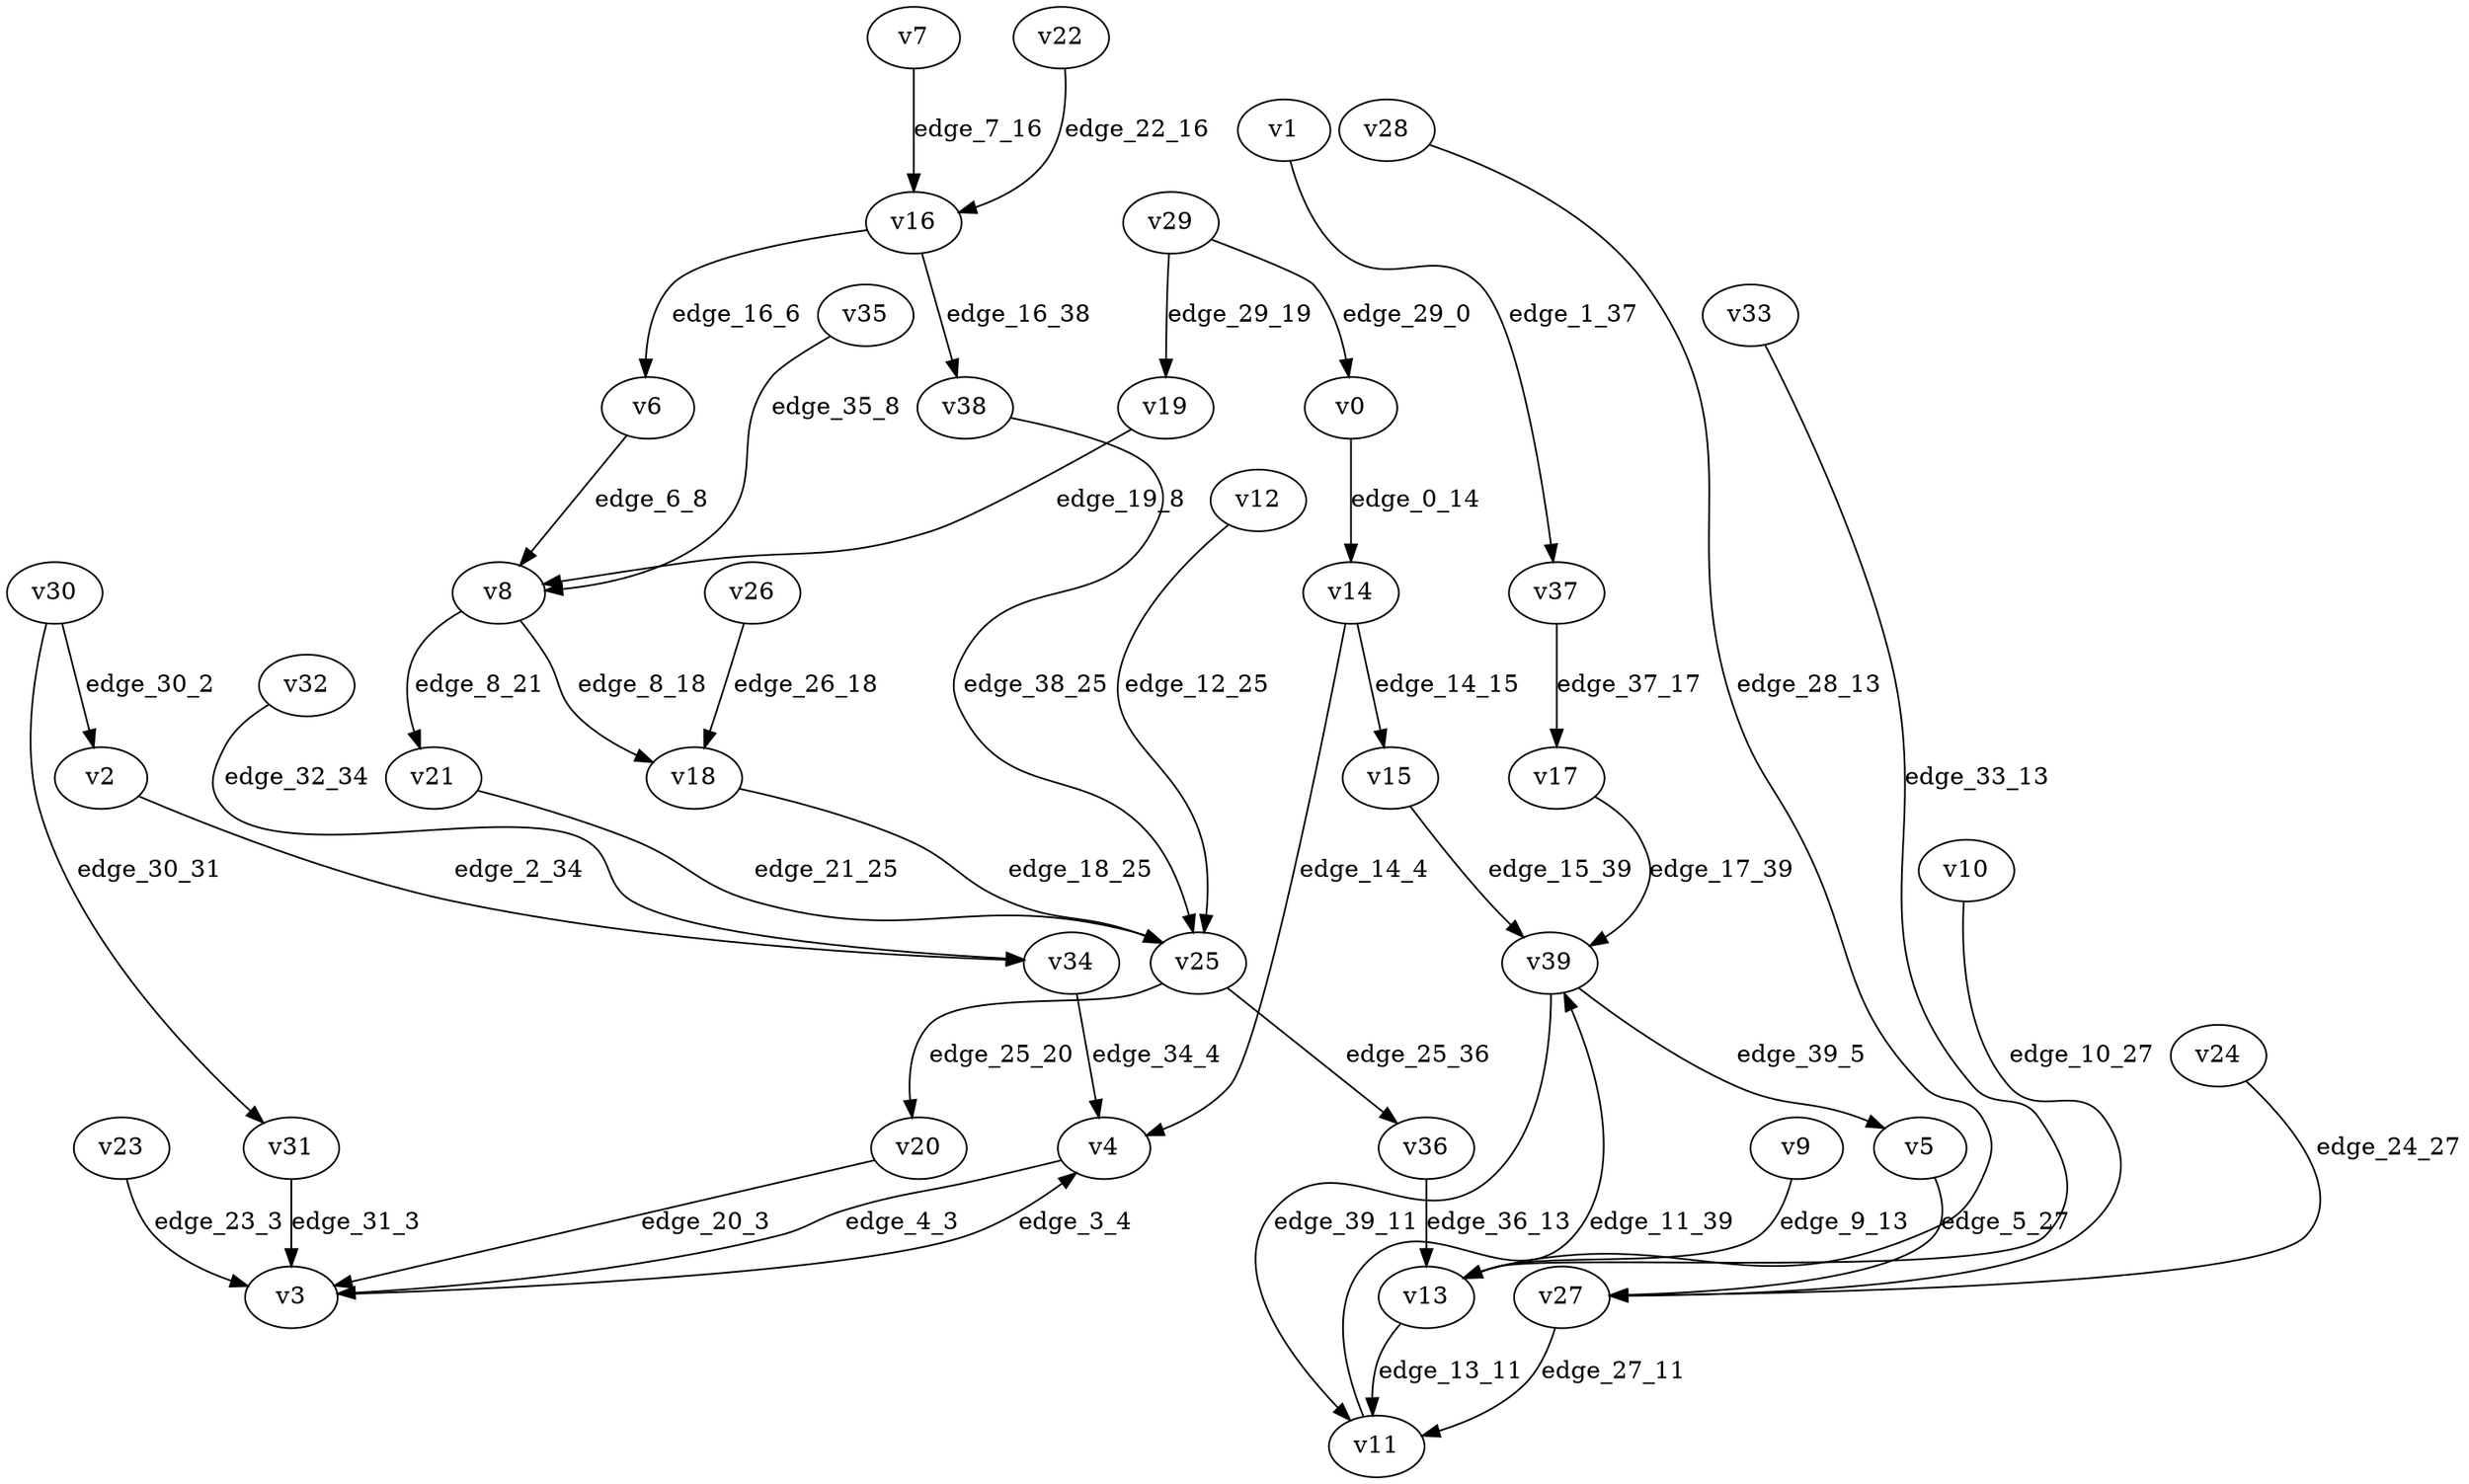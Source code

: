digraph G {
    // Stochastic discounted game

    v0 [name="v0", player=1];
    v1 [name="v1", player=1];
    v2 [name="v2", player=0];
    v3 [name="v3", player=-1];
    v4 [name="v4", player=1];
    v5 [name="v5", player=0];
    v6 [name="v6", player=1];
    v7 [name="v7", player=0];
    v8 [name="v8", player=-1];
    v9 [name="v9", player=1];
    v10 [name="v10", player=0];
    v11 [name="v11", player=0];
    v12 [name="v12", player=1];
    v13 [name="v13", player=-1];
    v14 [name="v14", player=-1];
    v15 [name="v15", player=1];
    v16 [name="v16", player=-1];
    v17 [name="v17", player=0];
    v18 [name="v18", player=0];
    v19 [name="v19", player=0];
    v20 [name="v20", player=0];
    v21 [name="v21", player=0];
    v22 [name="v22", player=1];
    v23 [name="v23", player=0];
    v24 [name="v24", player=1];
    v25 [name="v25", player=-1];
    v26 [name="v26", player=-1];
    v27 [name="v27", player=-1];
    v28 [name="v28", player=1];
    v29 [name="v29", player=-1];
    v30 [name="v30", player=-1];
    v31 [name="v31", player=0];
    v32 [name="v32", player=1];
    v33 [name="v33", player=0];
    v34 [name="v34", player=-1];
    v35 [name="v35", player=1];
    v36 [name="v36", player=1];
    v37 [name="v37", player=-1];
    v38 [name="v38", player=1];
    v39 [name="v39", player=-1];

    v0 -> v14 [label="edge_0_14", weight=7.350469, discount=0.846273];
    v1 -> v37 [label="edge_1_37", weight=-3.643744, discount=0.710958];
    v2 -> v34 [label="edge_2_34", weight=-9.856588, discount=0.700381];
    v3 -> v4 [label="edge_3_4", probability=1.000000];
    v4 -> v3 [label="edge_4_3", weight=-1.606150, discount=0.336718];
    v5 -> v27 [label="edge_5_27", weight=-2.435922, discount=0.790866];
    v6 -> v8 [label="edge_6_8", weight=-9.805570, discount=0.624407];
    v7 -> v16 [label="edge_7_16", weight=2.870515, discount=0.719822];
    v8 -> v18 [label="edge_8_18", probability=0.688113];
    v8 -> v21 [label="edge_8_21", probability=0.311887];
    v9 -> v13 [label="edge_9_13", weight=6.467507, discount=0.103781];
    v10 -> v27 [label="edge_10_27", weight=-1.758539, discount=0.219794];
    v11 -> v39 [label="edge_11_39", weight=-5.254982, discount=0.427603];
    v12 -> v25 [label="edge_12_25", weight=-2.182368, discount=0.675221];
    v13 -> v11 [label="edge_13_11", probability=1.000000];
    v14 -> v15 [label="edge_14_15", probability=0.578712];
    v14 -> v4 [label="edge_14_4", probability=0.421288];
    v15 -> v39 [label="edge_15_39", weight=-8.033498, discount=0.160064];
    v16 -> v38 [label="edge_16_38", probability=0.371376];
    v16 -> v6 [label="edge_16_6", probability=0.628624];
    v17 -> v39 [label="edge_17_39", weight=0.860355, discount=0.135982];
    v18 -> v25 [label="edge_18_25", weight=-2.654834, discount=0.642759];
    v19 -> v8 [label="edge_19_8", weight=0.940786, discount=0.245761];
    v20 -> v3 [label="edge_20_3", weight=-4.835770, discount=0.646881];
    v21 -> v25 [label="edge_21_25", weight=-8.760440, discount=0.193833];
    v22 -> v16 [label="edge_22_16", weight=-2.359165, discount=0.176820];
    v23 -> v3 [label="edge_23_3", weight=7.081928, discount=0.899588];
    v24 -> v27 [label="edge_24_27", weight=-2.053431, discount=0.851430];
    v25 -> v20 [label="edge_25_20", probability=0.493179];
    v25 -> v36 [label="edge_25_36", probability=0.506821];
    v26 -> v18 [label="edge_26_18", probability=1.000000];
    v27 -> v11 [label="edge_27_11", probability=1.000000];
    v28 -> v13 [label="edge_28_13", weight=0.050304, discount=0.577646];
    v29 -> v0 [label="edge_29_0", probability=0.311958];
    v29 -> v19 [label="edge_29_19", probability=0.688042];
    v30 -> v2 [label="edge_30_2", probability=0.446498];
    v30 -> v31 [label="edge_30_31", probability=0.553502];
    v31 -> v3 [label="edge_31_3", weight=9.434675, discount=0.368068];
    v32 -> v34 [label="edge_32_34", weight=-1.352051, discount=0.478182];
    v33 -> v13 [label="edge_33_13", weight=-9.491929, discount=0.585297];
    v34 -> v4 [label="edge_34_4", probability=1.000000];
    v35 -> v8 [label="edge_35_8", weight=-9.956495, discount=0.474320];
    v36 -> v13 [label="edge_36_13", weight=6.031392, discount=0.542511];
    v37 -> v17 [label="edge_37_17", probability=1.000000];
    v38 -> v25 [label="edge_38_25", weight=-3.254841, discount=0.285969];
    v39 -> v11 [label="edge_39_11", probability=0.375788];
    v39 -> v5 [label="edge_39_5", probability=0.624212];
}